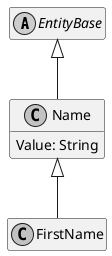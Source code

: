 ﻿@startuml
skinparam monochrome true
hide empty members

abstract class EntityBase {
}

EntityBase <|-- Name

class Name {
    Value: String
}

Name <|-- FirstName

class FirstName {
}

@enduml
